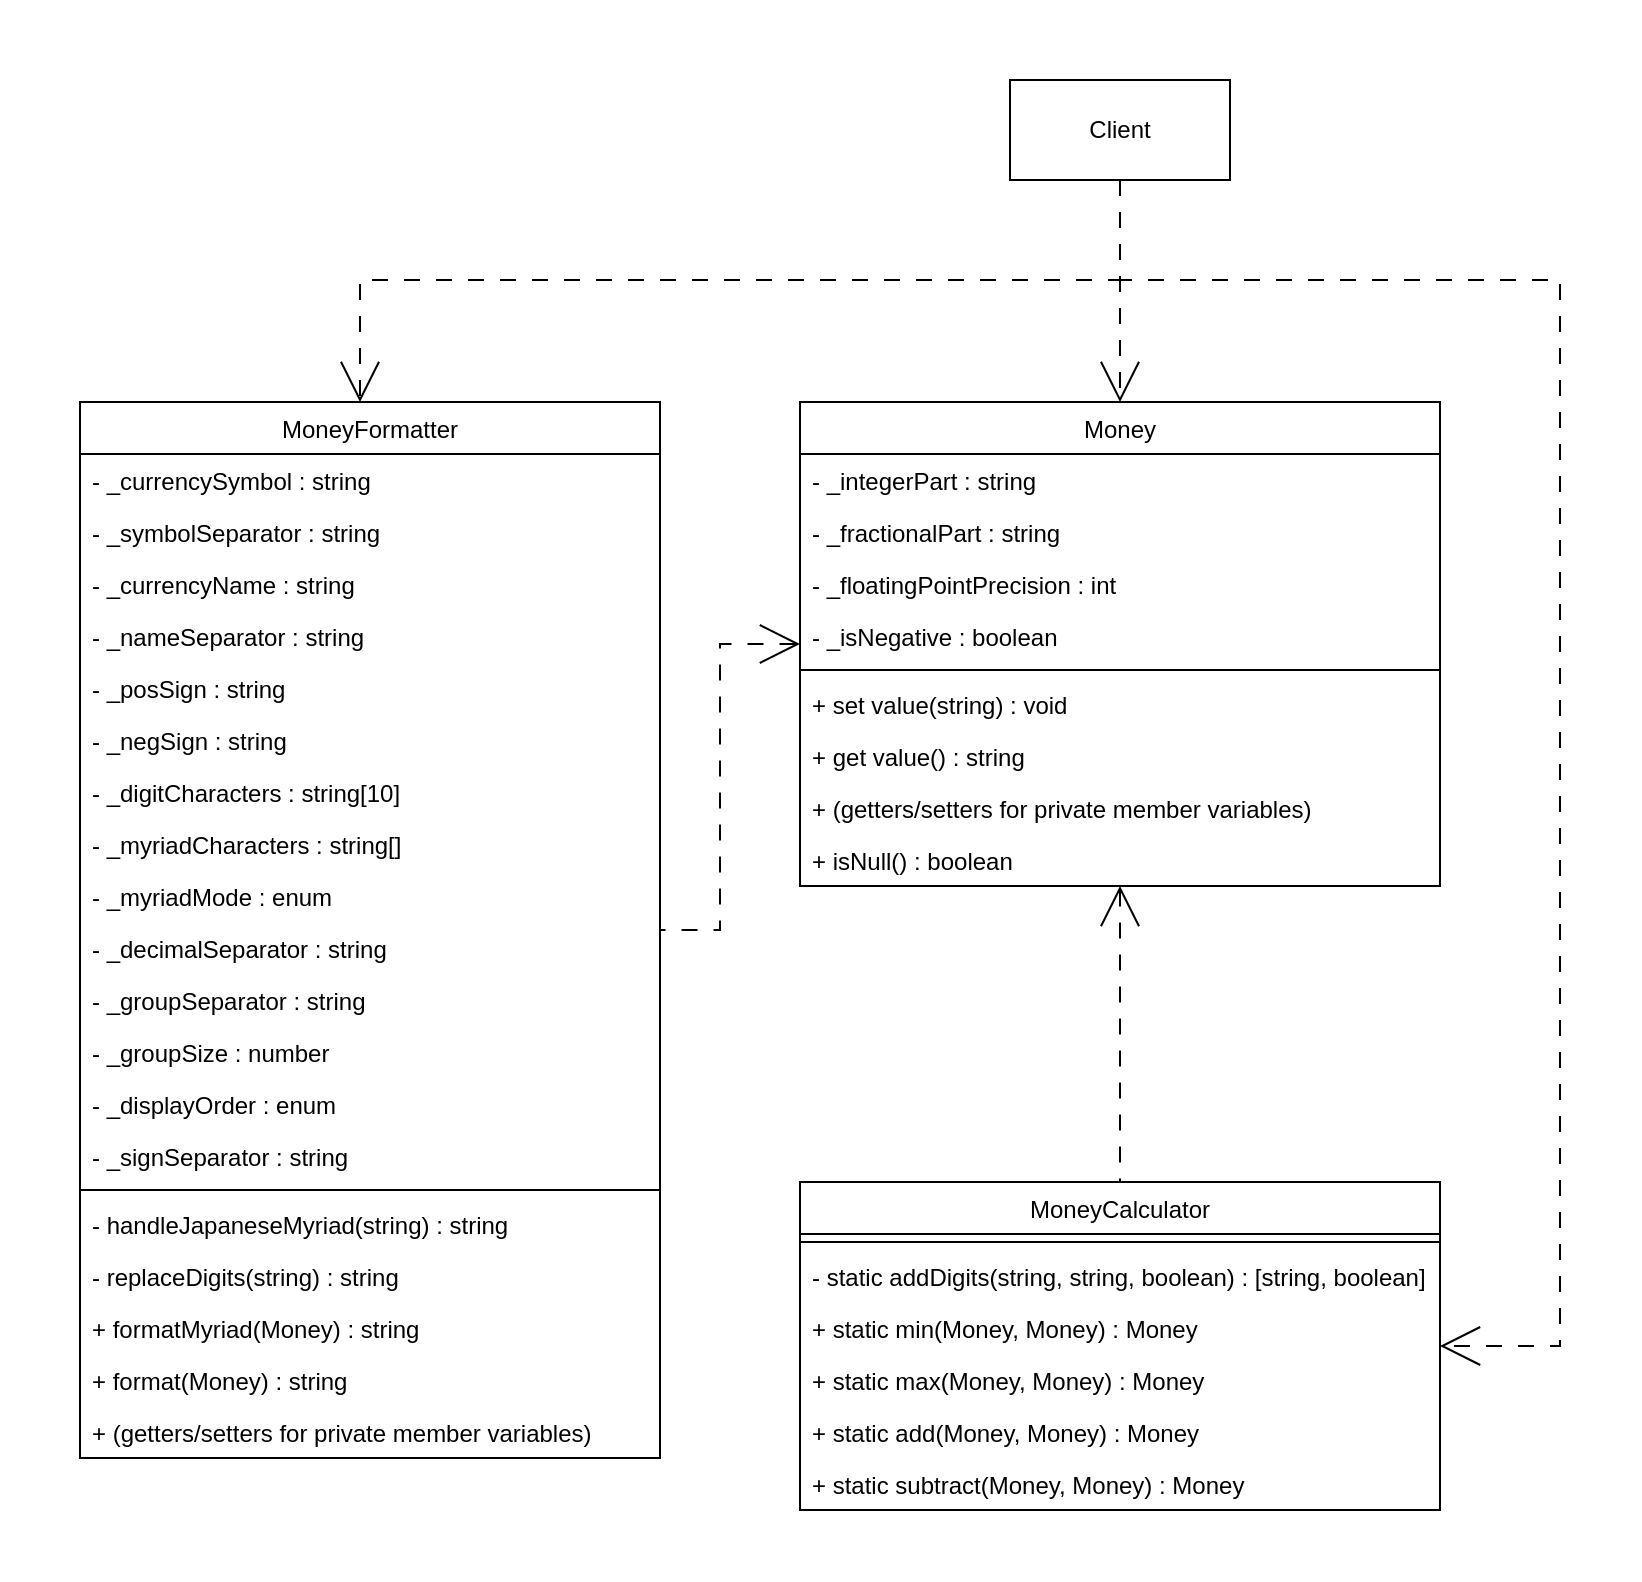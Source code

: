 <mxfile version="21.0.8" type="device"><diagram name="ページ1" id="QKP1VfZx5t16I3s_N8a6"><mxGraphModel dx="2261" dy="1923" grid="1" gridSize="10" guides="1" tooltips="1" connect="1" arrows="1" fold="1" page="1" pageScale="1" pageWidth="827" pageHeight="1169" math="0" shadow="0"><root><mxCell id="0"/><mxCell id="1" parent="0"/><mxCell id="kMHHdJnflrFyRJWGjrvt-55" value="" style="rounded=0;whiteSpace=wrap;html=1;fillColor=default;strokeColor=none;movable=0;resizable=0;rotatable=0;deletable=0;editable=0;locked=1;connectable=0;" parent="1" vertex="1"><mxGeometry x="-360" y="-160" width="820" height="790" as="geometry"/></mxCell><mxCell id="kMHHdJnflrFyRJWGjrvt-52" style="edgeStyle=orthogonalEdgeStyle;rounded=0;orthogonalLoop=1;jettySize=auto;html=1;startSize=18;startArrow=open;startFill=0;endArrow=none;endFill=0;endSize=18;dashed=1;dashPattern=8 8;" parent="1" source="kMHHdJnflrFyRJWGjrvt-1" target="kMHHdJnflrFyRJWGjrvt-5" edge="1"><mxGeometry relative="1" as="geometry"/></mxCell><mxCell id="kMHHdJnflrFyRJWGjrvt-54" style="edgeStyle=orthogonalEdgeStyle;rounded=0;orthogonalLoop=1;jettySize=auto;html=1;dashed=1;dashPattern=8 8;startArrow=open;startFill=0;endArrow=none;endFill=0;startSize=18;endSize=18;" parent="1" source="kMHHdJnflrFyRJWGjrvt-1" target="kMHHdJnflrFyRJWGjrvt-24" edge="1"><mxGeometry relative="1" as="geometry"/></mxCell><mxCell id="kMHHdJnflrFyRJWGjrvt-1" value="Money" style="swimlane;fontStyle=0;childLayout=stackLayout;horizontal=1;startSize=26;fillColor=none;horizontalStack=0;resizeParent=1;resizeParentMax=0;resizeLast=0;collapsible=1;marginBottom=0;" parent="1" vertex="1"><mxGeometry x="40" y="41" width="320" height="242" as="geometry"/></mxCell><mxCell id="kMHHdJnflrFyRJWGjrvt-2" value="- _integerPart : string" style="text;strokeColor=none;fillColor=none;align=left;verticalAlign=top;spacingLeft=4;spacingRight=4;overflow=hidden;rotatable=0;points=[[0,0.5],[1,0.5]];portConstraint=eastwest;" parent="kMHHdJnflrFyRJWGjrvt-1" vertex="1"><mxGeometry y="26" width="320" height="26" as="geometry"/></mxCell><mxCell id="kMHHdJnflrFyRJWGjrvt-3" value="- _fractionalPart : string" style="text;strokeColor=none;fillColor=none;align=left;verticalAlign=top;spacingLeft=4;spacingRight=4;overflow=hidden;rotatable=0;points=[[0,0.5],[1,0.5]];portConstraint=eastwest;" parent="kMHHdJnflrFyRJWGjrvt-1" vertex="1"><mxGeometry y="52" width="320" height="26" as="geometry"/></mxCell><mxCell id="kMHHdJnflrFyRJWGjrvt-14" value="- _floatingPointPrecision : int" style="text;strokeColor=none;fillColor=none;align=left;verticalAlign=top;spacingLeft=4;spacingRight=4;overflow=hidden;rotatable=0;points=[[0,0.5],[1,0.5]];portConstraint=eastwest;" parent="kMHHdJnflrFyRJWGjrvt-1" vertex="1"><mxGeometry y="78" width="320" height="26" as="geometry"/></mxCell><mxCell id="bena3t-6NPzIvfO3lYnf-2" value="- _isNegative : boolean" style="text;strokeColor=none;fillColor=none;align=left;verticalAlign=top;spacingLeft=4;spacingRight=4;overflow=hidden;rotatable=0;points=[[0,0.5],[1,0.5]];portConstraint=eastwest;" parent="kMHHdJnflrFyRJWGjrvt-1" vertex="1"><mxGeometry y="104" width="320" height="26" as="geometry"/></mxCell><mxCell id="bena3t-6NPzIvfO3lYnf-9" value="" style="line;strokeWidth=1;fillColor=none;align=left;verticalAlign=middle;spacingTop=-1;spacingLeft=3;spacingRight=3;rotatable=0;labelPosition=right;points=[];portConstraint=eastwest;strokeColor=inherit;" parent="kMHHdJnflrFyRJWGjrvt-1" vertex="1"><mxGeometry y="130" width="320" height="8" as="geometry"/></mxCell><mxCell id="kMHHdJnflrFyRJWGjrvt-11" value="+ set value(string) : void" style="text;strokeColor=none;fillColor=none;align=left;verticalAlign=top;spacingLeft=4;spacingRight=4;overflow=hidden;rotatable=0;points=[[0,0.5],[1,0.5]];portConstraint=eastwest;" parent="kMHHdJnflrFyRJWGjrvt-1" vertex="1"><mxGeometry y="138" width="320" height="26" as="geometry"/></mxCell><mxCell id="kMHHdJnflrFyRJWGjrvt-37" value="+ get value() : string" style="text;strokeColor=none;fillColor=none;align=left;verticalAlign=top;spacingLeft=4;spacingRight=4;overflow=hidden;rotatable=0;points=[[0,0.5],[1,0.5]];portConstraint=eastwest;" parent="kMHHdJnflrFyRJWGjrvt-1" vertex="1"><mxGeometry y="164" width="320" height="26" as="geometry"/></mxCell><mxCell id="i8euLP7cMe3-cEM39xGI-17" value="+ (getters/setters for private member variables)" style="text;strokeColor=none;fillColor=none;align=left;verticalAlign=top;spacingLeft=4;spacingRight=4;overflow=hidden;rotatable=0;points=[[0,0.5],[1,0.5]];portConstraint=eastwest;" parent="kMHHdJnflrFyRJWGjrvt-1" vertex="1"><mxGeometry y="190" width="320" height="26" as="geometry"/></mxCell><mxCell id="i8euLP7cMe3-cEM39xGI-18" value="+ isNull() : boolean" style="text;strokeColor=none;fillColor=none;align=left;verticalAlign=top;spacingLeft=4;spacingRight=4;overflow=hidden;rotatable=0;points=[[0,0.5],[1,0.5]];portConstraint=eastwest;" parent="kMHHdJnflrFyRJWGjrvt-1" vertex="1"><mxGeometry y="216" width="320" height="26" as="geometry"/></mxCell><mxCell id="kMHHdJnflrFyRJWGjrvt-24" value="MoneyFormatter" style="swimlane;fontStyle=0;childLayout=stackLayout;horizontal=1;startSize=26;fillColor=none;horizontalStack=0;resizeParent=1;resizeParentMax=0;resizeLast=0;collapsible=1;marginBottom=0;" parent="1" vertex="1"><mxGeometry x="-320" y="41" width="290" height="528" as="geometry"/></mxCell><mxCell id="kMHHdJnflrFyRJWGjrvt-25" value="- _currencySymbol : string" style="text;strokeColor=none;fillColor=none;align=left;verticalAlign=top;spacingLeft=4;spacingRight=4;overflow=hidden;rotatable=0;points=[[0,0.5],[1,0.5]];portConstraint=eastwest;" parent="kMHHdJnflrFyRJWGjrvt-24" vertex="1"><mxGeometry y="26" width="290" height="26" as="geometry"/></mxCell><mxCell id="kMHHdJnflrFyRJWGjrvt-41" value="- _symbolSeparator : string" style="text;strokeColor=none;fillColor=none;align=left;verticalAlign=top;spacingLeft=4;spacingRight=4;overflow=hidden;rotatable=0;points=[[0,0.5],[1,0.5]];portConstraint=eastwest;" parent="kMHHdJnflrFyRJWGjrvt-24" vertex="1"><mxGeometry y="52" width="290" height="26" as="geometry"/></mxCell><mxCell id="yX1XJrXQMhXOUaiEB5t3-1" value="- _currencyName : string" style="text;strokeColor=none;fillColor=none;align=left;verticalAlign=top;spacingLeft=4;spacingRight=4;overflow=hidden;rotatable=0;points=[[0,0.5],[1,0.5]];portConstraint=eastwest;" vertex="1" parent="kMHHdJnflrFyRJWGjrvt-24"><mxGeometry y="78" width="290" height="26" as="geometry"/></mxCell><mxCell id="kMHHdJnflrFyRJWGjrvt-39" value="- _nameSeparator : string" style="text;strokeColor=none;fillColor=none;align=left;verticalAlign=top;spacingLeft=4;spacingRight=4;overflow=hidden;rotatable=0;points=[[0,0.5],[1,0.5]];portConstraint=eastwest;" parent="kMHHdJnflrFyRJWGjrvt-24" vertex="1"><mxGeometry y="104" width="290" height="26" as="geometry"/></mxCell><mxCell id="i8euLP7cMe3-cEM39xGI-19" value="- _posSign : string" style="text;strokeColor=none;fillColor=none;align=left;verticalAlign=top;spacingLeft=4;spacingRight=4;overflow=hidden;rotatable=0;points=[[0,0.5],[1,0.5]];portConstraint=eastwest;" parent="kMHHdJnflrFyRJWGjrvt-24" vertex="1"><mxGeometry y="130" width="290" height="26" as="geometry"/></mxCell><mxCell id="i8euLP7cMe3-cEM39xGI-20" value="- _negSign : string" style="text;strokeColor=none;fillColor=none;align=left;verticalAlign=top;spacingLeft=4;spacingRight=4;overflow=hidden;rotatable=0;points=[[0,0.5],[1,0.5]];portConstraint=eastwest;" parent="kMHHdJnflrFyRJWGjrvt-24" vertex="1"><mxGeometry y="156" width="290" height="26" as="geometry"/></mxCell><mxCell id="i8euLP7cMe3-cEM39xGI-21" value="- _digitCharacters : string[10]" style="text;strokeColor=none;fillColor=none;align=left;verticalAlign=top;spacingLeft=4;spacingRight=4;overflow=hidden;rotatable=0;points=[[0,0.5],[1,0.5]];portConstraint=eastwest;" parent="kMHHdJnflrFyRJWGjrvt-24" vertex="1"><mxGeometry y="182" width="290" height="26" as="geometry"/></mxCell><mxCell id="i8euLP7cMe3-cEM39xGI-22" value="- _myriadCharacters : string[]" style="text;strokeColor=none;fillColor=none;align=left;verticalAlign=top;spacingLeft=4;spacingRight=4;overflow=hidden;rotatable=0;points=[[0,0.5],[1,0.5]];portConstraint=eastwest;" parent="kMHHdJnflrFyRJWGjrvt-24" vertex="1"><mxGeometry y="208" width="290" height="26" as="geometry"/></mxCell><mxCell id="kMHHdJnflrFyRJWGjrvt-42" value="- _myriadMode : enum" style="text;strokeColor=none;fillColor=none;align=left;verticalAlign=top;spacingLeft=4;spacingRight=4;overflow=hidden;rotatable=0;points=[[0,0.5],[1,0.5]];portConstraint=eastwest;" parent="kMHHdJnflrFyRJWGjrvt-24" vertex="1"><mxGeometry y="234" width="290" height="26" as="geometry"/></mxCell><mxCell id="i8euLP7cMe3-cEM39xGI-25" value="- _decimalSeparator : string" style="text;strokeColor=none;fillColor=none;align=left;verticalAlign=top;spacingLeft=4;spacingRight=4;overflow=hidden;rotatable=0;points=[[0,0.5],[1,0.5]];portConstraint=eastwest;" parent="kMHHdJnflrFyRJWGjrvt-24" vertex="1"><mxGeometry y="260" width="290" height="26" as="geometry"/></mxCell><mxCell id="i8euLP7cMe3-cEM39xGI-26" value="- _groupSeparator : string" style="text;strokeColor=none;fillColor=none;align=left;verticalAlign=top;spacingLeft=4;spacingRight=4;overflow=hidden;rotatable=0;points=[[0,0.5],[1,0.5]];portConstraint=eastwest;" parent="kMHHdJnflrFyRJWGjrvt-24" vertex="1"><mxGeometry y="286" width="290" height="26" as="geometry"/></mxCell><mxCell id="i8euLP7cMe3-cEM39xGI-23" value="- _groupSize : number" style="text;strokeColor=none;fillColor=none;align=left;verticalAlign=top;spacingLeft=4;spacingRight=4;overflow=hidden;rotatable=0;points=[[0,0.5],[1,0.5]];portConstraint=eastwest;" parent="kMHHdJnflrFyRJWGjrvt-24" vertex="1"><mxGeometry y="312" width="290" height="26" as="geometry"/></mxCell><mxCell id="LBVtkKYAdDlo3H70ZAIR-1" value="- _displayOrder : enum" style="text;strokeColor=none;fillColor=none;align=left;verticalAlign=top;spacingLeft=4;spacingRight=4;overflow=hidden;rotatable=0;points=[[0,0.5],[1,0.5]];portConstraint=eastwest;" parent="kMHHdJnflrFyRJWGjrvt-24" vertex="1"><mxGeometry y="338" width="290" height="26" as="geometry"/></mxCell><mxCell id="15RSjtMOYUmdNuFt3hb8-1" value="- _signSeparator : string" style="text;strokeColor=none;fillColor=none;align=left;verticalAlign=top;spacingLeft=4;spacingRight=4;overflow=hidden;rotatable=0;points=[[0,0.5],[1,0.5]];portConstraint=eastwest;" parent="kMHHdJnflrFyRJWGjrvt-24" vertex="1"><mxGeometry y="364" width="290" height="26" as="geometry"/></mxCell><mxCell id="bena3t-6NPzIvfO3lYnf-13" value="" style="line;strokeWidth=1;fillColor=none;align=left;verticalAlign=middle;spacingTop=-1;spacingLeft=3;spacingRight=3;rotatable=0;labelPosition=right;points=[];portConstraint=eastwest;strokeColor=inherit;" parent="kMHHdJnflrFyRJWGjrvt-24" vertex="1"><mxGeometry y="390" width="290" height="8" as="geometry"/></mxCell><mxCell id="i8euLP7cMe3-cEM39xGI-27" value="- handleJapaneseMyriad(string) : string" style="text;strokeColor=none;fillColor=none;align=left;verticalAlign=top;spacingLeft=4;spacingRight=4;overflow=hidden;rotatable=0;points=[[0,0.5],[1,0.5]];portConstraint=eastwest;" parent="kMHHdJnflrFyRJWGjrvt-24" vertex="1"><mxGeometry y="398" width="290" height="26" as="geometry"/></mxCell><mxCell id="i8euLP7cMe3-cEM39xGI-28" value="- replaceDigits(string) : string" style="text;strokeColor=none;fillColor=none;align=left;verticalAlign=top;spacingLeft=4;spacingRight=4;overflow=hidden;rotatable=0;points=[[0,0.5],[1,0.5]];portConstraint=eastwest;" parent="kMHHdJnflrFyRJWGjrvt-24" vertex="1"><mxGeometry y="424" width="290" height="26" as="geometry"/></mxCell><mxCell id="i8euLP7cMe3-cEM39xGI-49" value="+ formatMyriad(Money) : string" style="text;strokeColor=none;fillColor=none;align=left;verticalAlign=top;spacingLeft=4;spacingRight=4;overflow=hidden;rotatable=0;points=[[0,0.5],[1,0.5]];portConstraint=eastwest;" parent="kMHHdJnflrFyRJWGjrvt-24" vertex="1"><mxGeometry y="450" width="290" height="26" as="geometry"/></mxCell><mxCell id="kMHHdJnflrFyRJWGjrvt-48" value="+ format(Money) : string" style="text;strokeColor=none;fillColor=none;align=left;verticalAlign=top;spacingLeft=4;spacingRight=4;overflow=hidden;rotatable=0;points=[[0,0.5],[1,0.5]];portConstraint=eastwest;" parent="kMHHdJnflrFyRJWGjrvt-24" vertex="1"><mxGeometry y="476" width="290" height="26" as="geometry"/></mxCell><mxCell id="kMHHdJnflrFyRJWGjrvt-49" value="+ (getters/setters for private member variables)" style="text;strokeColor=none;fillColor=none;align=left;verticalAlign=top;spacingLeft=4;spacingRight=4;overflow=hidden;rotatable=0;points=[[0,0.5],[1,0.5]];portConstraint=eastwest;" parent="kMHHdJnflrFyRJWGjrvt-24" vertex="1"><mxGeometry y="502" width="290" height="26" as="geometry"/></mxCell><mxCell id="kMHHdJnflrFyRJWGjrvt-5" value="MoneyCalculator" style="swimlane;fontStyle=0;childLayout=stackLayout;horizontal=1;startSize=26;fillColor=none;horizontalStack=0;resizeParent=1;resizeParentMax=0;resizeLast=0;collapsible=1;marginBottom=0;" parent="1" vertex="1"><mxGeometry x="40" y="431" width="320" height="164" as="geometry"/></mxCell><mxCell id="bena3t-6NPzIvfO3lYnf-10" value="" style="line;strokeWidth=1;fillColor=none;align=left;verticalAlign=middle;spacingTop=-1;spacingLeft=3;spacingRight=3;rotatable=0;labelPosition=right;points=[];portConstraint=eastwest;strokeColor=inherit;" parent="kMHHdJnflrFyRJWGjrvt-5" vertex="1"><mxGeometry y="26" width="320" height="8" as="geometry"/></mxCell><mxCell id="i8euLP7cMe3-cEM39xGI-1" value="- static addDigits(string, string, boolean) : [string, boolean]" style="text;strokeColor=none;fillColor=none;align=left;verticalAlign=top;spacingLeft=4;spacingRight=4;overflow=hidden;rotatable=0;points=[[0,0.5],[1,0.5]];portConstraint=eastwest;" parent="kMHHdJnflrFyRJWGjrvt-5" vertex="1"><mxGeometry y="34" width="320" height="26" as="geometry"/></mxCell><mxCell id="i8euLP7cMe3-cEM39xGI-14" value="+ static min(Money, Money) : Money" style="text;strokeColor=none;fillColor=none;align=left;verticalAlign=top;spacingLeft=4;spacingRight=4;overflow=hidden;rotatable=0;points=[[0,0.5],[1,0.5]];portConstraint=eastwest;" parent="kMHHdJnflrFyRJWGjrvt-5" vertex="1"><mxGeometry y="60" width="320" height="26" as="geometry"/></mxCell><mxCell id="i8euLP7cMe3-cEM39xGI-15" value="+ static max(Money, Money) : Money" style="text;strokeColor=none;fillColor=none;align=left;verticalAlign=top;spacingLeft=4;spacingRight=4;overflow=hidden;rotatable=0;points=[[0,0.5],[1,0.5]];portConstraint=eastwest;" parent="kMHHdJnflrFyRJWGjrvt-5" vertex="1"><mxGeometry y="86" width="320" height="26" as="geometry"/></mxCell><mxCell id="kMHHdJnflrFyRJWGjrvt-8" value="+ static add(Money, Money) : Money" style="text;strokeColor=none;fillColor=none;align=left;verticalAlign=top;spacingLeft=4;spacingRight=4;overflow=hidden;rotatable=0;points=[[0,0.5],[1,0.5]];portConstraint=eastwest;" parent="kMHHdJnflrFyRJWGjrvt-5" vertex="1"><mxGeometry y="112" width="320" height="26" as="geometry"/></mxCell><mxCell id="kMHHdJnflrFyRJWGjrvt-19" value="+ static subtract(Money, Money) : Money" style="text;strokeColor=none;fillColor=none;align=left;verticalAlign=top;spacingLeft=4;spacingRight=4;overflow=hidden;rotatable=0;points=[[0,0.5],[1,0.5]];portConstraint=eastwest;" parent="kMHHdJnflrFyRJWGjrvt-5" vertex="1"><mxGeometry y="138" width="320" height="26" as="geometry"/></mxCell><mxCell id="bena3t-6NPzIvfO3lYnf-34" style="edgeStyle=orthogonalEdgeStyle;rounded=0;orthogonalLoop=1;jettySize=auto;html=1;exitX=0.5;exitY=1;exitDx=0;exitDy=0;dashed=1;dashPattern=8 8;endArrow=open;endFill=0;endSize=18;" parent="1" source="bena3t-6NPzIvfO3lYnf-33" target="kMHHdJnflrFyRJWGjrvt-24" edge="1"><mxGeometry relative="1" as="geometry"><Array as="points"><mxPoint x="200" y="-20"/><mxPoint x="-180" y="-20"/></Array></mxGeometry></mxCell><mxCell id="bena3t-6NPzIvfO3lYnf-35" style="edgeStyle=orthogonalEdgeStyle;rounded=0;orthogonalLoop=1;jettySize=auto;html=1;exitX=0.5;exitY=1;exitDx=0;exitDy=0;dashed=1;dashPattern=8 8;endArrow=open;endFill=0;endSize=18;" parent="1" source="bena3t-6NPzIvfO3lYnf-33" target="kMHHdJnflrFyRJWGjrvt-1" edge="1"><mxGeometry relative="1" as="geometry"/></mxCell><mxCell id="bena3t-6NPzIvfO3lYnf-36" style="edgeStyle=orthogonalEdgeStyle;rounded=0;orthogonalLoop=1;jettySize=auto;html=1;exitX=0.5;exitY=1;exitDx=0;exitDy=0;endArrow=open;endFill=0;endSize=18;dashed=1;dashPattern=8 8;" parent="1" source="bena3t-6NPzIvfO3lYnf-33" target="kMHHdJnflrFyRJWGjrvt-5" edge="1"><mxGeometry relative="1" as="geometry"><Array as="points"><mxPoint x="200" y="-20"/><mxPoint x="420" y="-20"/><mxPoint x="420" y="513"/></Array></mxGeometry></mxCell><mxCell id="bena3t-6NPzIvfO3lYnf-33" value="Client" style="html=1;whiteSpace=wrap;" parent="1" vertex="1"><mxGeometry x="145" y="-120" width="110" height="50" as="geometry"/></mxCell></root></mxGraphModel></diagram></mxfile>